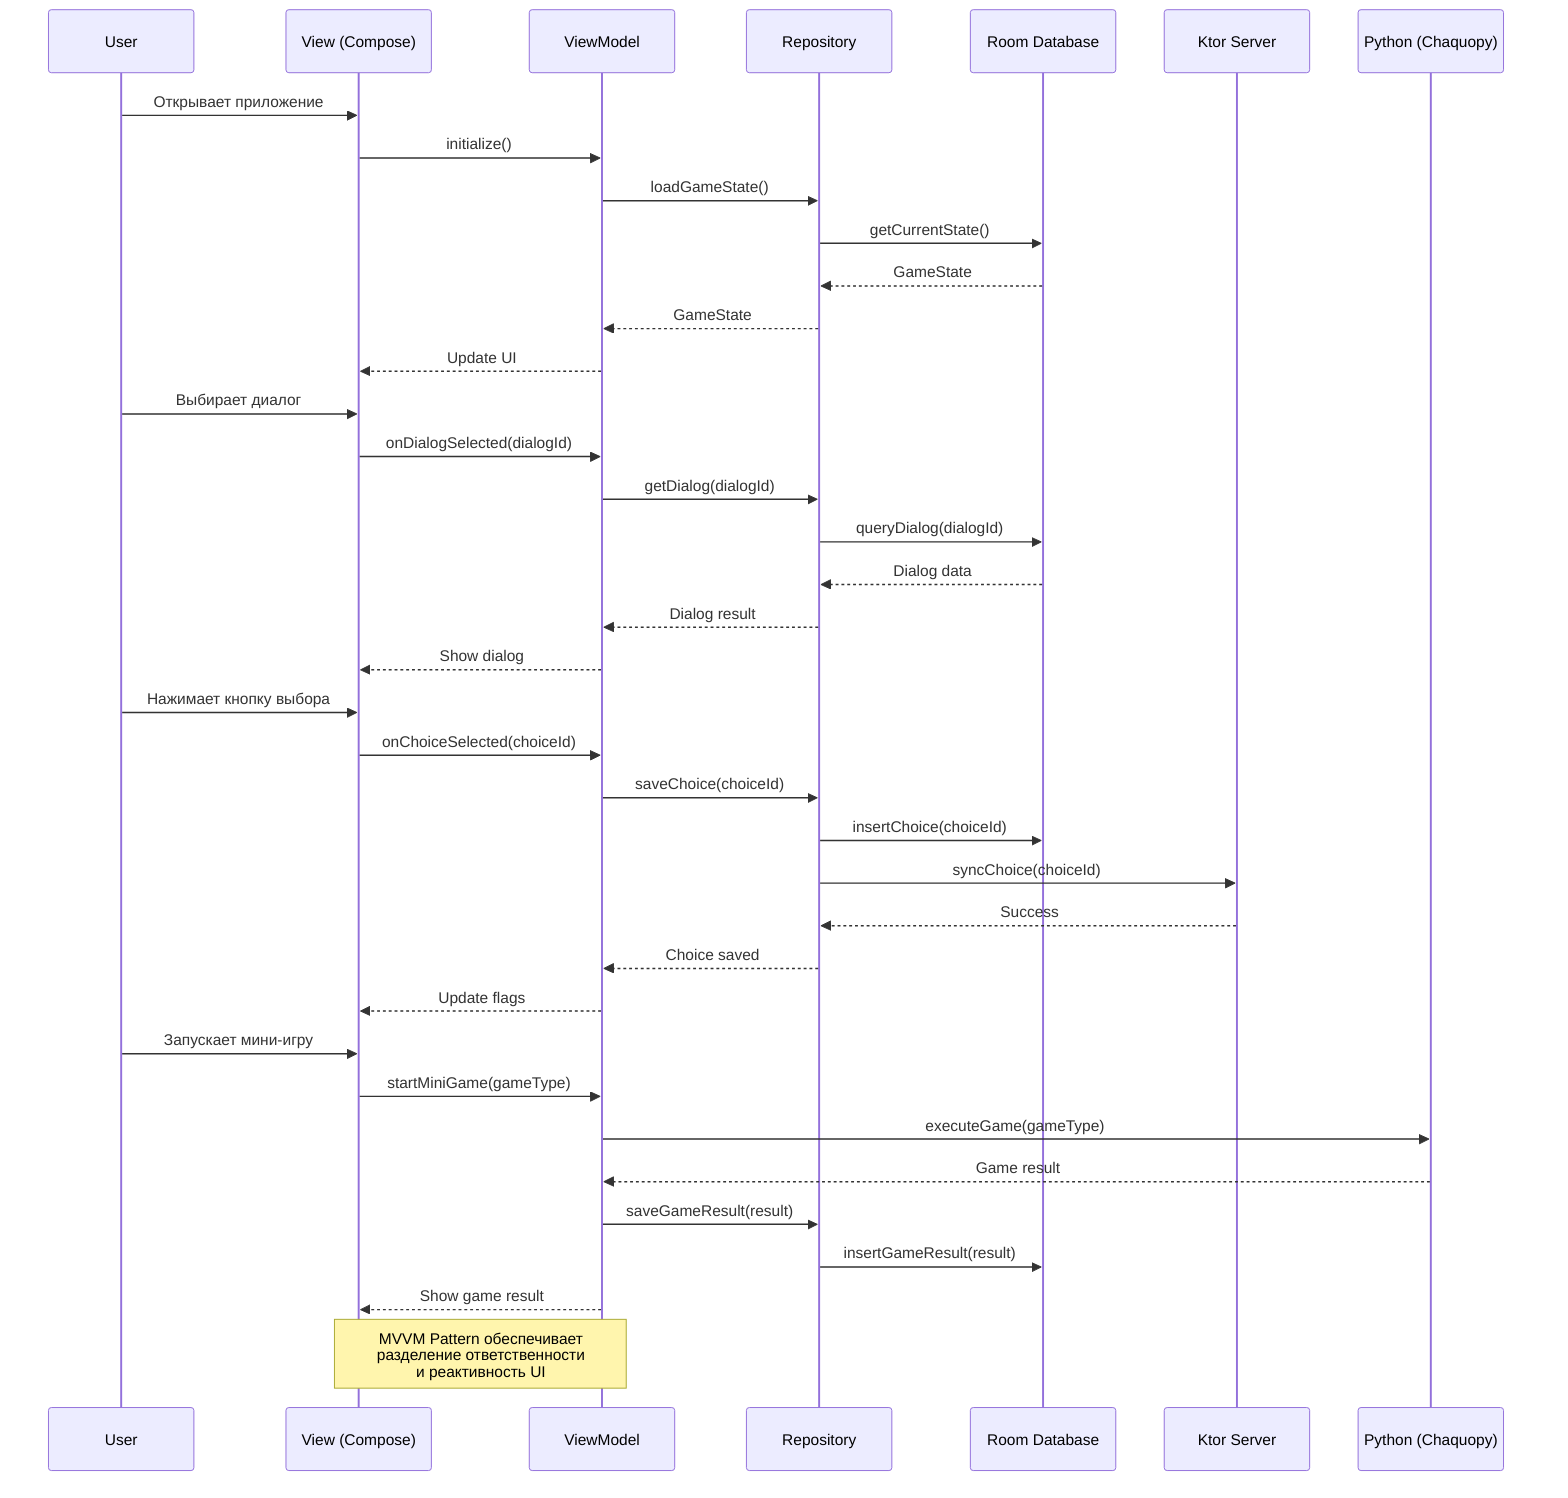 ﻿sequenceDiagram
    participant U as User
    participant V as View (Compose)
    participant VM as ViewModel
    participant R as Repository
    participant DB as Room Database
    participant K as Ktor Server
    participant P as Python (Chaquopy)
    
    U->>V: Открывает приложение
    V->>VM: initialize()
    VM->>R: loadGameState()
    R->>DB: getCurrentState()
    DB-->>R: GameState
    R-->>VM: GameState
    VM-->>V: Update UI
    
    U->>V: Выбирает диалог
    V->>VM: onDialogSelected(dialogId)
    VM->>R: getDialog(dialogId)
    R->>DB: queryDialog(dialogId)
    DB-->>R: Dialog data
    R-->>VM: Dialog result
    VM-->>V: Show dialog
    
    U->>V: Нажимает кнопку выбора
    V->>VM: onChoiceSelected(choiceId)
    VM->>R: saveChoice(choiceId)
    R->>DB: insertChoice(choiceId)
    R->>K: syncChoice(choiceId)
    K-->>R: Success
    R-->>VM: Choice saved
    VM-->>V: Update flags
    
    U->>V: Запускает мини-игру
    V->>VM: startMiniGame(gameType)
    VM->>P: executeGame(gameType)
    P-->>VM: Game result
    VM->>R: saveGameResult(result)
    R->>DB: insertGameResult(result)
    VM-->>V: Show game result
    
    Note over V,VM: MVVM Pattern обеспечивает<br/>разделение ответственности<br/>и реактивность UI